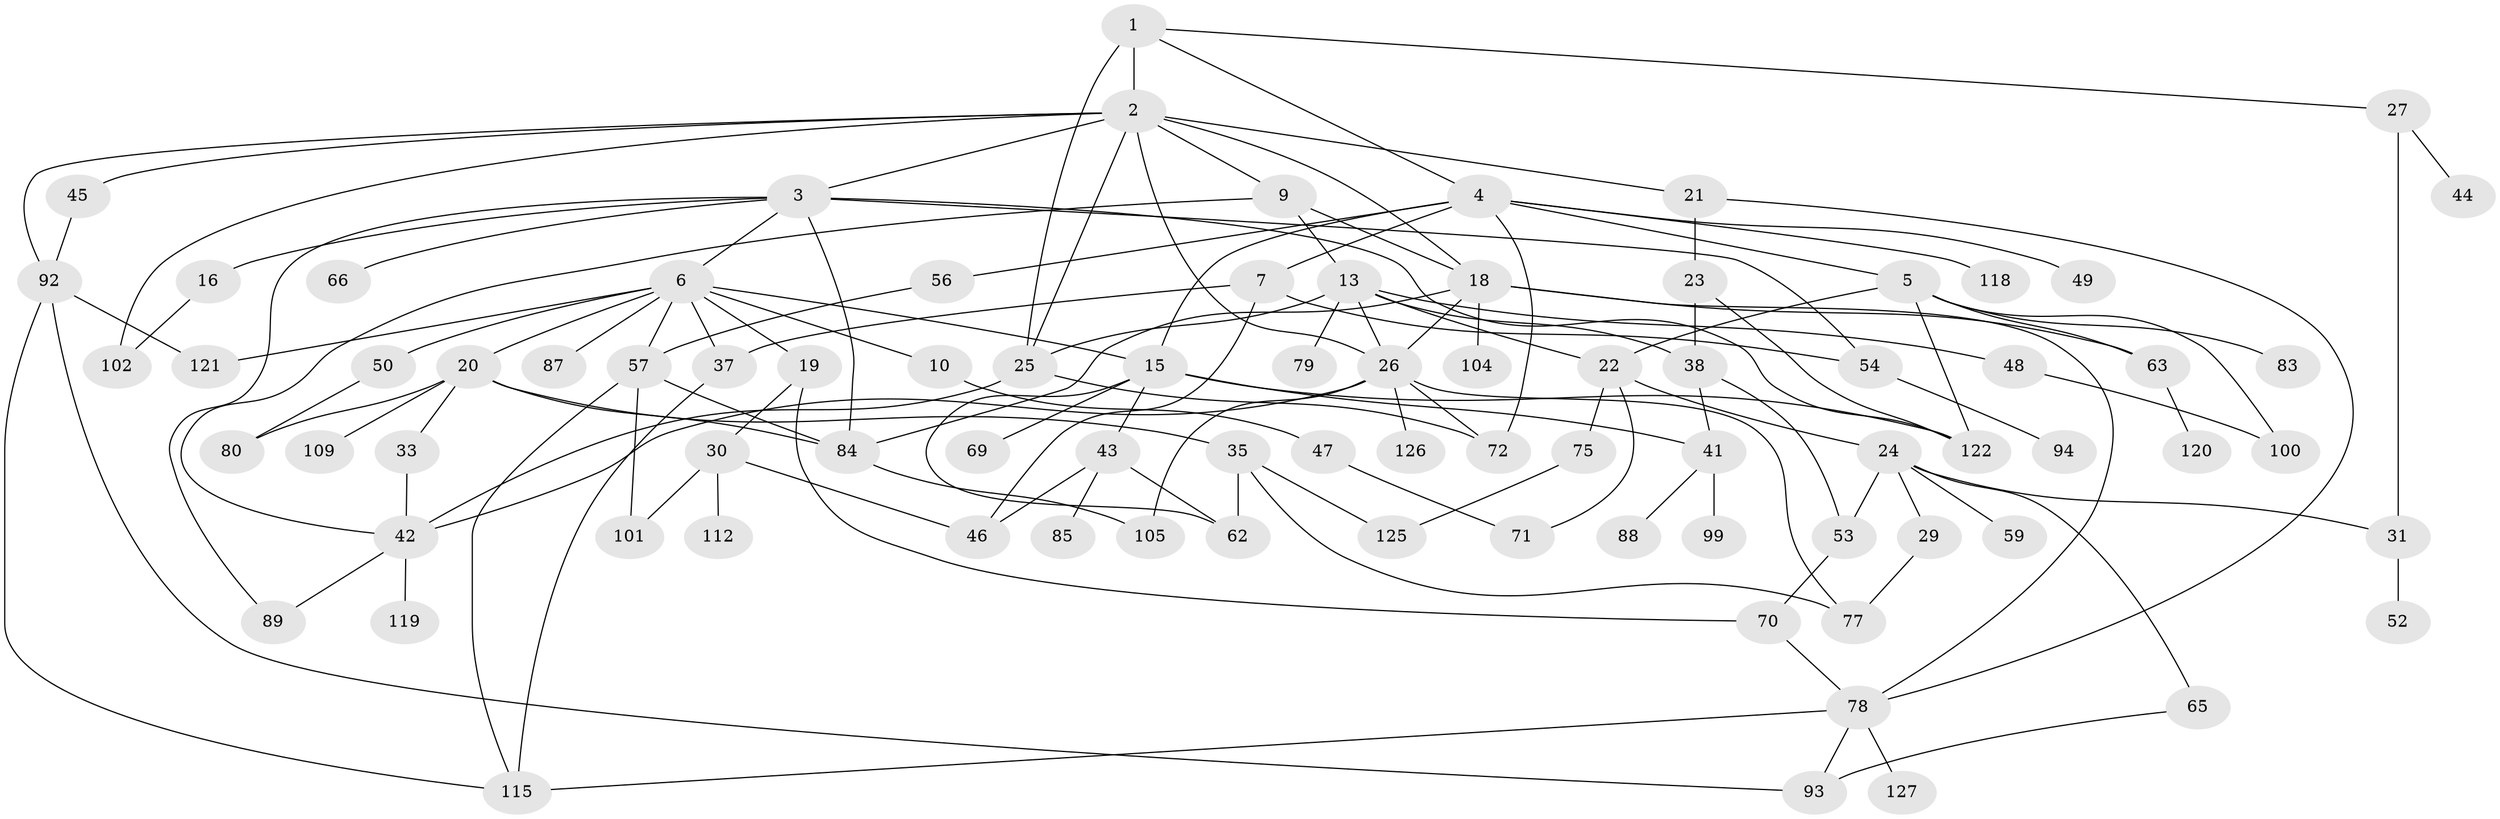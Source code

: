 // original degree distribution, {5: 0.14173228346456693, 8: 0.007874015748031496, 6: 0.015748031496062992, 3: 0.18110236220472442, 4: 0.08661417322834646, 2: 0.33858267716535434, 7: 0.023622047244094488, 1: 0.2047244094488189}
// Generated by graph-tools (version 1.1) at 2025/41/03/06/25 10:41:26]
// undirected, 84 vertices, 133 edges
graph export_dot {
graph [start="1"]
  node [color=gray90,style=filled];
  1 [super="+14"];
  2 [super="+34"];
  3 [super="+8"];
  4 [super="+17"];
  5 [super="+12"];
  6 [super="+11"];
  7 [super="+98"];
  9;
  10;
  13 [super="+28"];
  15 [super="+51"];
  16;
  18 [super="+67"];
  19 [super="+74"];
  20 [super="+39"];
  21 [super="+60"];
  22 [super="+55"];
  23 [super="+113"];
  24 [super="+36"];
  25 [super="+32"];
  26 [super="+68"];
  27;
  29 [super="+108"];
  30 [super="+110"];
  31;
  33;
  35 [super="+40"];
  37 [super="+76"];
  38 [super="+73"];
  41 [super="+90"];
  42 [super="+58"];
  43 [super="+61"];
  44;
  45;
  46 [super="+103"];
  47;
  48;
  49;
  50 [super="+91"];
  52;
  53;
  54 [super="+64"];
  56;
  57 [super="+111"];
  59;
  62;
  63 [super="+106"];
  65;
  66;
  69 [super="+82"];
  70;
  71 [super="+124"];
  72 [super="+96"];
  75;
  77;
  78 [super="+81"];
  79 [super="+116"];
  80;
  83;
  84 [super="+95"];
  85 [super="+86"];
  87;
  88 [super="+97"];
  89;
  92 [super="+114"];
  93;
  94;
  99;
  100 [super="+107"];
  101;
  102 [super="+123"];
  104;
  105;
  109;
  112;
  115 [super="+117"];
  118;
  119;
  120;
  121;
  122;
  125;
  126;
  127;
  1 -- 2 [weight=2];
  1 -- 4;
  1 -- 27;
  1 -- 25;
  2 -- 3;
  2 -- 9;
  2 -- 21;
  2 -- 26;
  2 -- 25;
  2 -- 45;
  2 -- 92;
  2 -- 102;
  2 -- 18;
  3 -- 6;
  3 -- 54;
  3 -- 89;
  3 -- 16;
  3 -- 66;
  3 -- 84;
  3 -- 122;
  4 -- 5;
  4 -- 7;
  4 -- 56;
  4 -- 118;
  4 -- 72;
  4 -- 49;
  4 -- 15;
  5 -- 63;
  5 -- 83;
  5 -- 100;
  5 -- 22;
  5 -- 122;
  6 -- 10;
  6 -- 20;
  6 -- 50;
  6 -- 19;
  6 -- 37;
  6 -- 87;
  6 -- 121;
  6 -- 57;
  6 -- 15;
  7 -- 54;
  7 -- 46;
  7 -- 37;
  9 -- 13;
  9 -- 18;
  9 -- 42;
  10 -- 47;
  13 -- 25;
  13 -- 38;
  13 -- 48;
  13 -- 79;
  13 -- 26;
  13 -- 22;
  15 -- 41;
  15 -- 43;
  15 -- 62;
  15 -- 69;
  15 -- 122;
  16 -- 102;
  18 -- 84;
  18 -- 26;
  18 -- 78;
  18 -- 104;
  18 -- 63;
  19 -- 30;
  19 -- 70;
  20 -- 33;
  20 -- 35;
  20 -- 80;
  20 -- 109;
  20 -- 84;
  21 -- 23;
  21 -- 78;
  22 -- 24;
  22 -- 71;
  22 -- 75;
  23 -- 122;
  23 -- 38 [weight=2];
  24 -- 29;
  24 -- 53;
  24 -- 65;
  24 -- 59;
  24 -- 31;
  25 -- 72;
  25 -- 42;
  26 -- 126;
  26 -- 72;
  26 -- 77;
  26 -- 105;
  26 -- 42;
  27 -- 31;
  27 -- 44;
  29 -- 77;
  30 -- 101;
  30 -- 112;
  30 -- 46;
  31 -- 52;
  33 -- 42;
  35 -- 77;
  35 -- 125;
  35 -- 62;
  37 -- 115;
  38 -- 53;
  38 -- 41;
  41 -- 88;
  41 -- 99;
  42 -- 119;
  42 -- 89;
  43 -- 46;
  43 -- 62;
  43 -- 85;
  45 -- 92;
  47 -- 71;
  48 -- 100;
  50 -- 80;
  53 -- 70;
  54 -- 94;
  56 -- 57;
  57 -- 101;
  57 -- 84;
  57 -- 115;
  63 -- 120;
  65 -- 93;
  70 -- 78;
  75 -- 125;
  78 -- 93;
  78 -- 115;
  78 -- 127;
  84 -- 105;
  92 -- 121;
  92 -- 93;
  92 -- 115;
}
